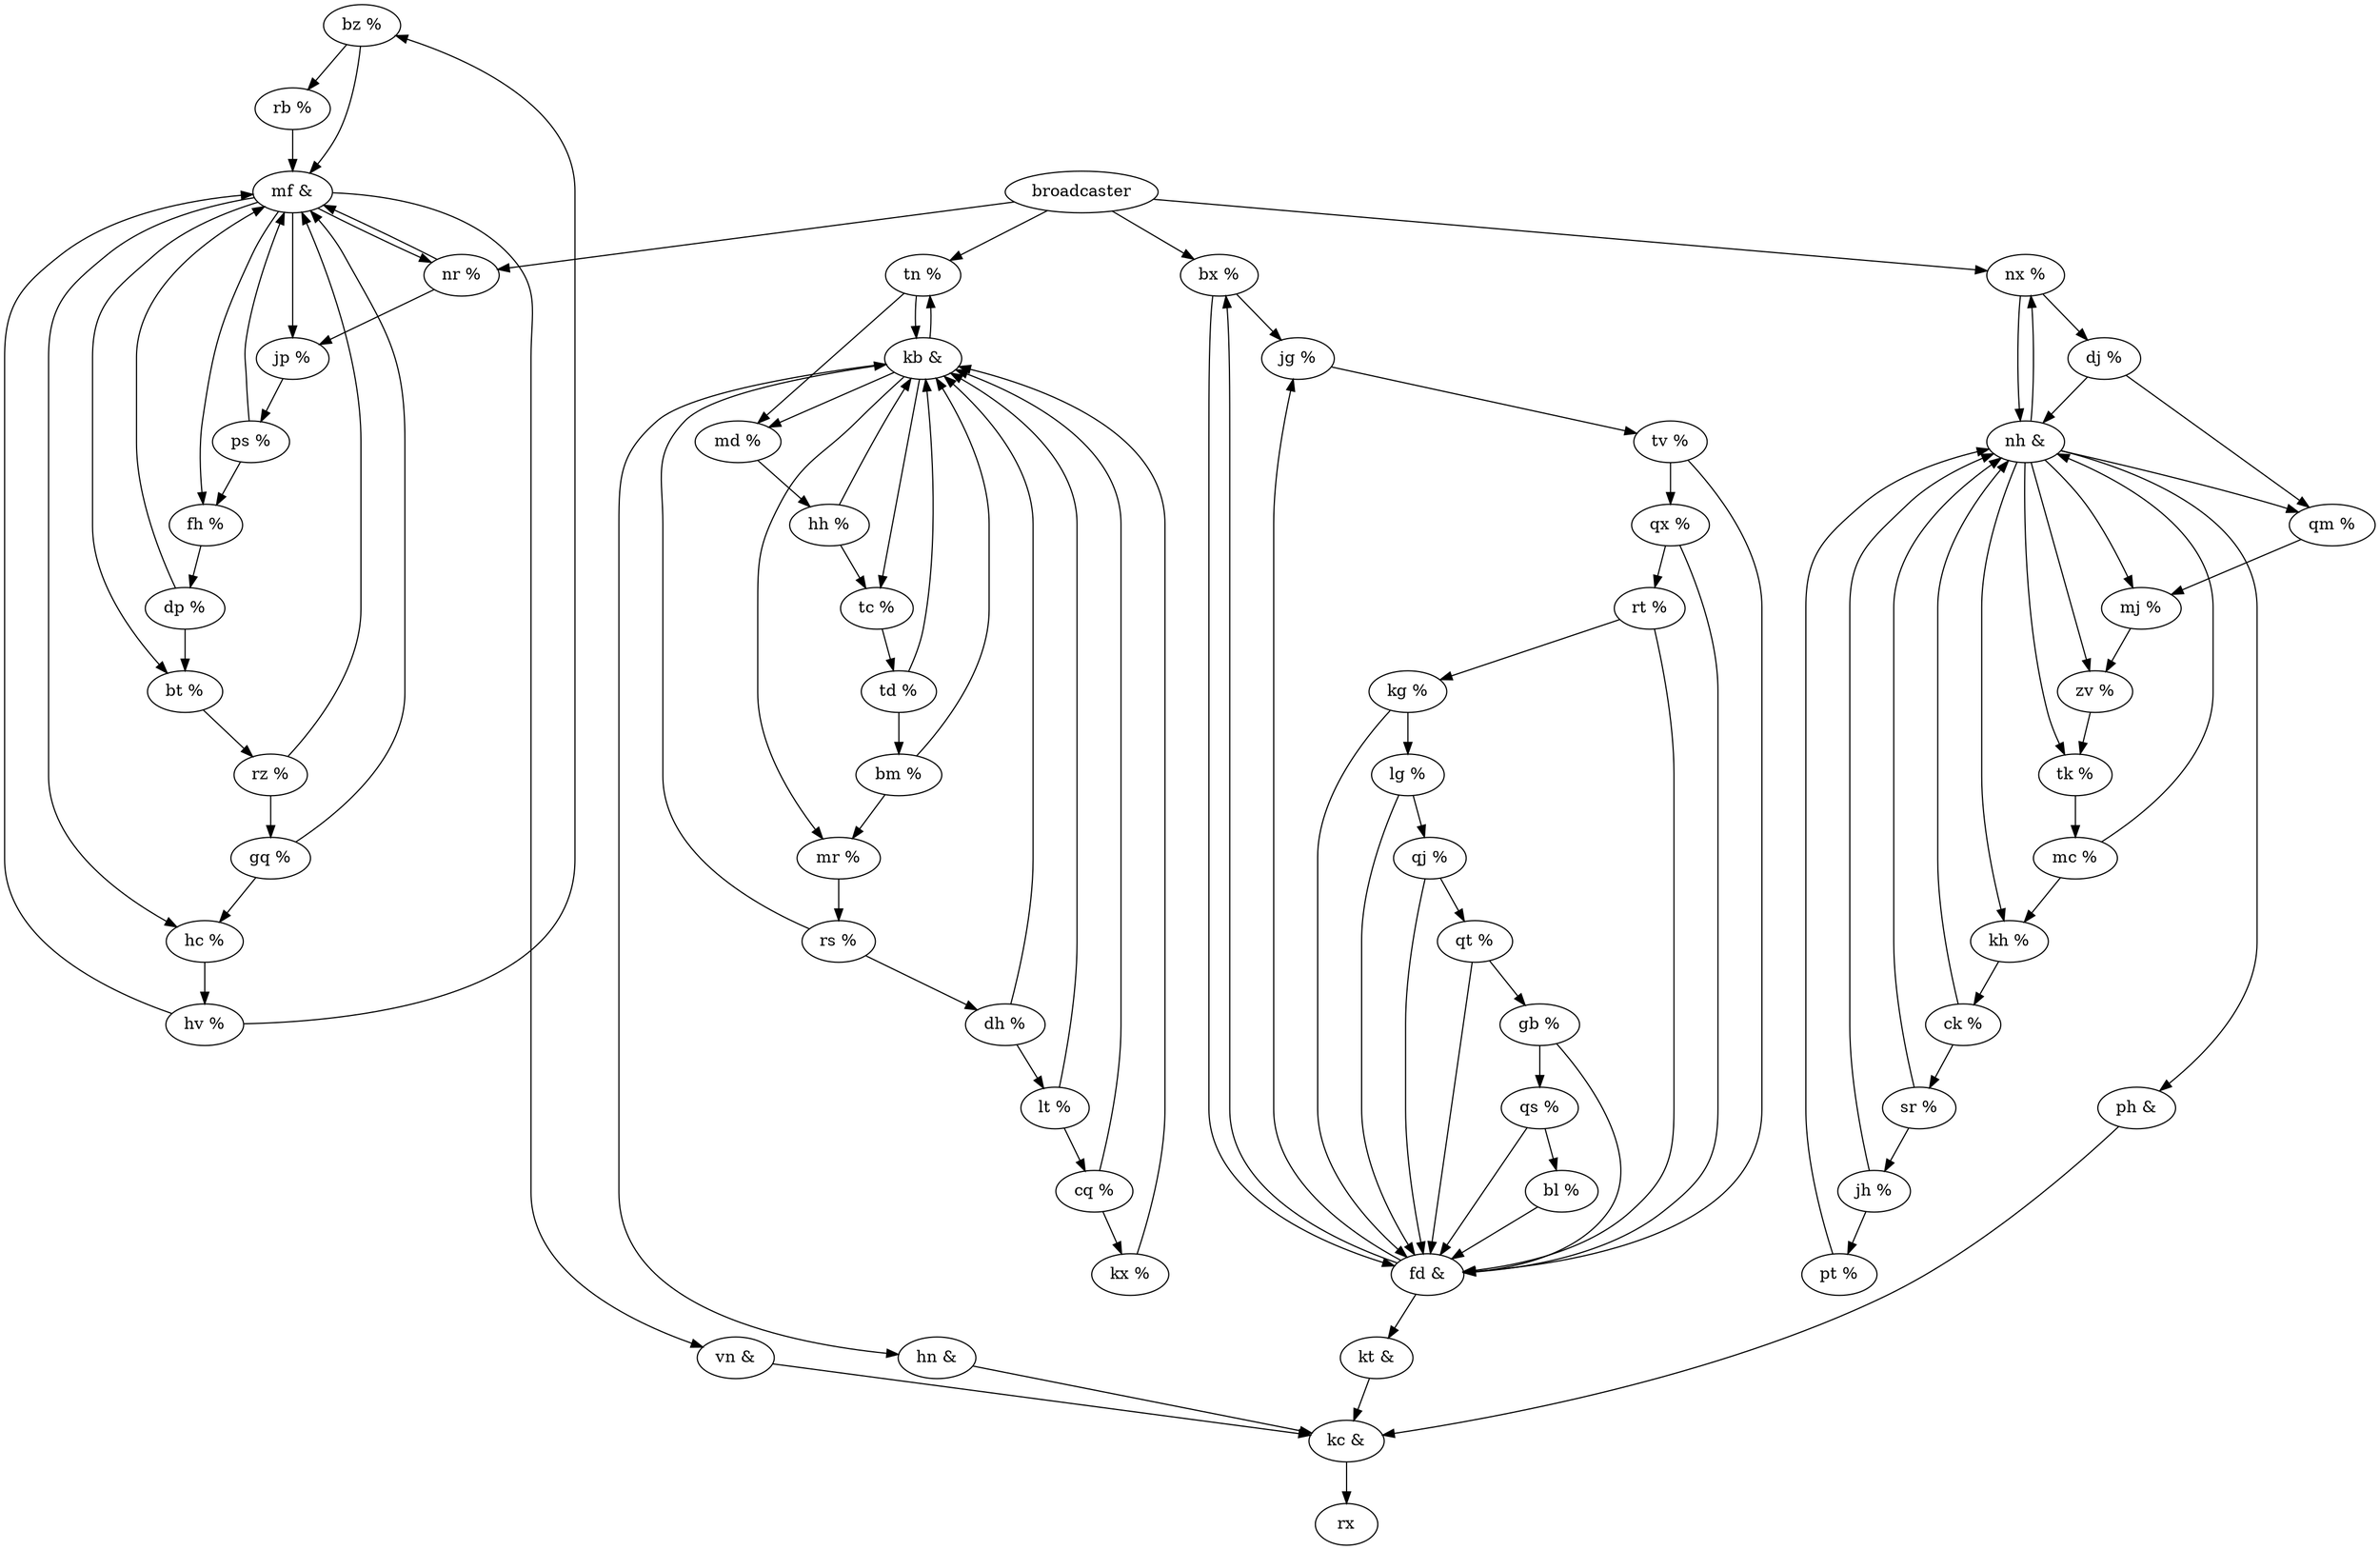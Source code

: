 digraph g {
bz -> {rb; mf}
tn -> {kb; md}
broadcaster -> {nr; tn; bx; nx}
jp -> {ps}
kc -> {rx}
dh -> {kb; lt}
lt -> {cq; kb}
ps -> {mf; fh}
sr -> {nh; jh}
jg -> {tv}
bx -> {fd; jg}
kg -> {fd; lg}
fh -> {dp}
hv -> {mf; bz}
mj -> {zv}
rz -> {gq; mf}
tc -> {td}
bl -> {fd}
lg -> {fd; qj}
gq -> {hc; mf}
kh -> {ck}
td -> {kb; bm}
cq -> {kx; kb}
zv -> {tk}
nh -> {kh; zv; tk; mj; nx; qm; ph}
tk -> {mc}
nr -> {jp; mf}
bt -> {rz}
dj -> {nh; qm}
qt -> {gb; fd}
rb -> {mf}
ph -> {kc}
dp -> {bt; mf}
kb -> {hn; md; tc; tn; mr}
gb -> {fd; qs}
vn -> {kc}
rt -> {kg; fd}
ck -> {nh; sr}
qx -> {rt; fd}
jh -> {pt; nh}
mr -> {rs}
nx -> {nh; dj}
qm -> {mj}
fd -> {bx; kt; jg}
rs -> {kb; dh}
bm -> {kb; mr}
tv -> {qx; fd}
pt -> {nh}
qj -> {qt; fd}
kx -> {kb}
qs -> {bl; fd}
md -> {hh}
hh -> {tc; kb}
mc -> {kh; nh}
hc -> {hv}
kt -> {kc}
mf -> {fh; vn; bt; hc; nr; jp}
hn -> {kc}
bz [label="bz %"]
tn [label="tn %"]
jp [label="jp %"]
kc [label="kc &"]
dh [label="dh %"]
lt [label="lt %"]
ps [label="ps %"]
sr [label="sr %"]
jg [label="jg %"]
bx [label="bx %"]
kg [label="kg %"]
fh [label="fh %"]
hv [label="hv %"]
mj [label="mj %"]
rz [label="rz %"]
tc [label="tc %"]
bl [label="bl %"]
lg [label="lg %"]
gq [label="gq %"]
kh [label="kh %"]
td [label="td %"]
cq [label="cq %"]
zv [label="zv %"]
nh [label="nh &"]
tk [label="tk %"]
nr [label="nr %"]
bt [label="bt %"]
dj [label="dj %"]
qt [label="qt %"]
rb [label="rb %"]
ph [label="ph &"]
dp [label="dp %"]
kb [label="kb &"]
gb [label="gb %"]
vn [label="vn &"]
rt [label="rt %"]
ck [label="ck %"]
qx [label="qx %"]
jh [label="jh %"]
mr [label="mr %"]
nx [label="nx %"]
qm [label="qm %"]
fd [label="fd &"]
rs [label="rs %"]
bm [label="bm %"]
tv [label="tv %"]
pt [label="pt %"]
qj [label="qj %"]
kx [label="kx %"]
qs [label="qs %"]
md [label="md %"]
hh [label="hh %"]
mc [label="mc %"]
hc [label="hc %"]
kt [label="kt &"]
mf [label="mf &"]
hn [label="hn &"]
}